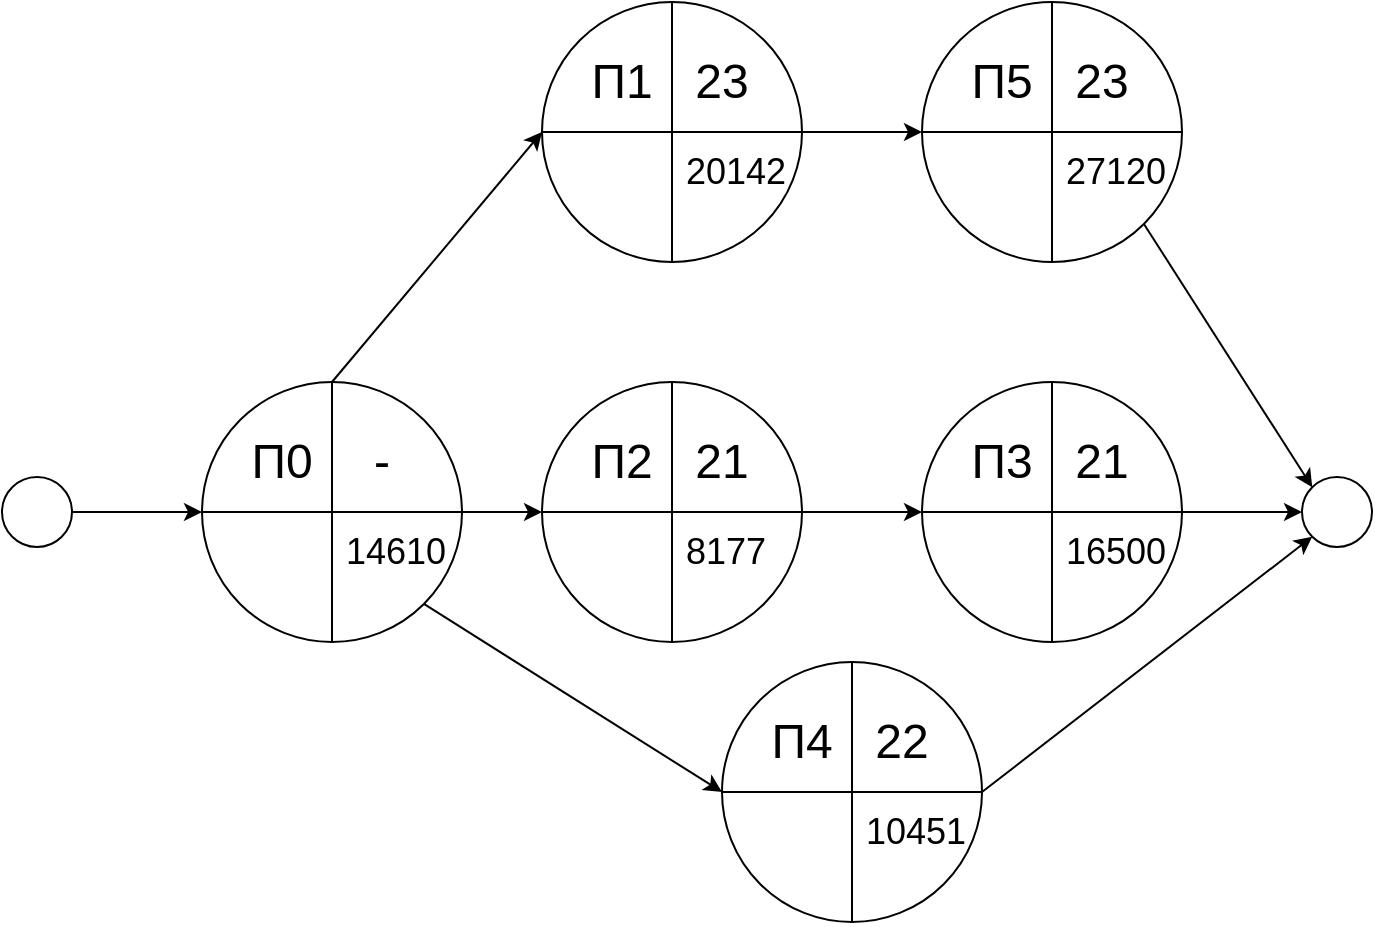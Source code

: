 <mxfile version="22.0.8" type="device">
  <diagram name="Страница — 1" id="MQ_Sf9FGrjqhgtXzqlnl">
    <mxGraphModel dx="1261" dy="739" grid="1" gridSize="10" guides="1" tooltips="1" connect="1" arrows="1" fold="1" page="1" pageScale="1" pageWidth="1169" pageHeight="827" math="0" shadow="0">
      <root>
        <mxCell id="0" />
        <mxCell id="1" parent="0" />
        <mxCell id="ekhMy3ZcBeFL5dOao0uK-27" value="" style="endArrow=classic;html=1;rounded=0;exitX=1;exitY=0.5;exitDx=0;exitDy=0;entryX=0;entryY=0.5;entryDx=0;entryDy=0;" edge="1" parent="1">
          <mxGeometry width="50" height="50" relative="1" as="geometry">
            <mxPoint x="410.0" y="455" as="sourcePoint" />
            <mxPoint x="480.0" y="455" as="targetPoint" />
          </mxGeometry>
        </mxCell>
        <mxCell id="ekhMy3ZcBeFL5dOao0uK-28" value="" style="ellipse;whiteSpace=wrap;html=1;aspect=fixed;" vertex="1" parent="1">
          <mxGeometry x="380" y="437.5" width="35" height="35" as="geometry" />
        </mxCell>
        <mxCell id="ekhMy3ZcBeFL5dOao0uK-45" value="" style="endArrow=classic;html=1;rounded=0;exitX=1;exitY=0.5;exitDx=0;exitDy=0;entryX=0;entryY=0.5;entryDx=0;entryDy=0;" edge="1" parent="1" source="ekhMy3ZcBeFL5dOao0uK-78" target="ekhMy3ZcBeFL5dOao0uK-91">
          <mxGeometry width="50" height="50" relative="1" as="geometry">
            <mxPoint x="590.962" y="409.038" as="sourcePoint" />
            <mxPoint x="709.038" y="350.962" as="targetPoint" />
          </mxGeometry>
        </mxCell>
        <mxCell id="ekhMy3ZcBeFL5dOao0uK-47" value="" style="ellipse;whiteSpace=wrap;html=1;aspect=fixed;" vertex="1" parent="1">
          <mxGeometry x="1030" y="437.5" width="35" height="35" as="geometry" />
        </mxCell>
        <mxCell id="ekhMy3ZcBeFL5dOao0uK-50" value="" style="endArrow=classic;html=1;rounded=0;exitX=1;exitY=0.5;exitDx=0;exitDy=0;entryX=0;entryY=0.5;entryDx=0;entryDy=0;" edge="1" parent="1" source="ekhMy3ZcBeFL5dOao0uK-85" target="ekhMy3ZcBeFL5dOao0uK-47">
          <mxGeometry width="50" height="50" relative="1" as="geometry">
            <mxPoint x="820.0" y="455" as="sourcePoint" />
            <mxPoint x="720" y="380" as="targetPoint" />
          </mxGeometry>
        </mxCell>
        <mxCell id="ekhMy3ZcBeFL5dOao0uK-78" value="" style="ellipse;whiteSpace=wrap;html=1;aspect=fixed;" vertex="1" parent="1">
          <mxGeometry x="480" y="390" width="130" height="130" as="geometry" />
        </mxCell>
        <mxCell id="ekhMy3ZcBeFL5dOao0uK-79" value="" style="endArrow=none;html=1;rounded=0;exitX=0;exitY=0.5;exitDx=0;exitDy=0;entryX=1;entryY=0.5;entryDx=0;entryDy=0;" edge="1" parent="1" source="ekhMy3ZcBeFL5dOao0uK-78" target="ekhMy3ZcBeFL5dOao0uK-78">
          <mxGeometry width="50" height="50" relative="1" as="geometry">
            <mxPoint x="570" y="500" as="sourcePoint" />
            <mxPoint x="620" y="450" as="targetPoint" />
          </mxGeometry>
        </mxCell>
        <mxCell id="ekhMy3ZcBeFL5dOao0uK-80" value="" style="endArrow=none;html=1;rounded=0;exitX=0.5;exitY=1;exitDx=0;exitDy=0;entryX=0.5;entryY=0;entryDx=0;entryDy=0;" edge="1" parent="1" source="ekhMy3ZcBeFL5dOao0uK-78" target="ekhMy3ZcBeFL5dOao0uK-78">
          <mxGeometry width="50" height="50" relative="1" as="geometry">
            <mxPoint x="570" y="500" as="sourcePoint" />
            <mxPoint x="545" y="455" as="targetPoint" />
          </mxGeometry>
        </mxCell>
        <mxCell id="ekhMy3ZcBeFL5dOao0uK-81" value="&lt;span style=&quot;font-size: 24px;&quot;&gt;П0&lt;/span&gt;" style="text;html=1;strokeColor=none;fillColor=none;align=center;verticalAlign=middle;whiteSpace=wrap;rounded=0;" vertex="1" parent="1">
          <mxGeometry x="500" y="410" width="40" height="40" as="geometry" />
        </mxCell>
        <mxCell id="ekhMy3ZcBeFL5dOao0uK-82" value="&lt;font style=&quot;font-size: 18px;&quot;&gt;14610&lt;/font&gt;" style="text;html=1;strokeColor=none;fillColor=none;align=left;verticalAlign=middle;whiteSpace=wrap;rounded=0;" vertex="1" parent="1">
          <mxGeometry x="550" y="460" width="60" height="30" as="geometry" />
        </mxCell>
        <mxCell id="ekhMy3ZcBeFL5dOao0uK-84" value="&lt;span style=&quot;font-size: 24px;&quot;&gt;-&lt;/span&gt;" style="text;html=1;strokeColor=none;fillColor=none;align=center;verticalAlign=middle;whiteSpace=wrap;rounded=0;" vertex="1" parent="1">
          <mxGeometry x="550" y="410" width="40" height="40" as="geometry" />
        </mxCell>
        <mxCell id="ekhMy3ZcBeFL5dOao0uK-85" value="" style="ellipse;whiteSpace=wrap;html=1;aspect=fixed;" vertex="1" parent="1">
          <mxGeometry x="840" y="390" width="130" height="130" as="geometry" />
        </mxCell>
        <mxCell id="ekhMy3ZcBeFL5dOao0uK-86" value="" style="endArrow=none;html=1;rounded=0;exitX=0;exitY=0.5;exitDx=0;exitDy=0;entryX=1;entryY=0.5;entryDx=0;entryDy=0;" edge="1" parent="1" source="ekhMy3ZcBeFL5dOao0uK-85" target="ekhMy3ZcBeFL5dOao0uK-85">
          <mxGeometry width="50" height="50" relative="1" as="geometry">
            <mxPoint x="930" y="500" as="sourcePoint" />
            <mxPoint x="980" y="450" as="targetPoint" />
          </mxGeometry>
        </mxCell>
        <mxCell id="ekhMy3ZcBeFL5dOao0uK-87" value="" style="endArrow=none;html=1;rounded=0;exitX=0.5;exitY=1;exitDx=0;exitDy=0;entryX=0.5;entryY=0;entryDx=0;entryDy=0;" edge="1" parent="1" source="ekhMy3ZcBeFL5dOao0uK-85" target="ekhMy3ZcBeFL5dOao0uK-85">
          <mxGeometry width="50" height="50" relative="1" as="geometry">
            <mxPoint x="930" y="500" as="sourcePoint" />
            <mxPoint x="905" y="455" as="targetPoint" />
          </mxGeometry>
        </mxCell>
        <mxCell id="ekhMy3ZcBeFL5dOao0uK-88" value="&lt;span style=&quot;font-size: 24px;&quot;&gt;П3&lt;/span&gt;" style="text;html=1;strokeColor=none;fillColor=none;align=center;verticalAlign=middle;whiteSpace=wrap;rounded=0;" vertex="1" parent="1">
          <mxGeometry x="860" y="410" width="40" height="40" as="geometry" />
        </mxCell>
        <mxCell id="ekhMy3ZcBeFL5dOao0uK-89" value="&lt;font style=&quot;font-size: 18px;&quot;&gt;16500&lt;/font&gt;" style="text;html=1;strokeColor=none;fillColor=none;align=left;verticalAlign=middle;whiteSpace=wrap;rounded=0;" vertex="1" parent="1">
          <mxGeometry x="910" y="460" width="60" height="30" as="geometry" />
        </mxCell>
        <mxCell id="ekhMy3ZcBeFL5dOao0uK-90" value="&lt;span style=&quot;font-size: 24px;&quot;&gt;21&lt;br&gt;&lt;/span&gt;" style="text;html=1;strokeColor=none;fillColor=none;align=center;verticalAlign=middle;whiteSpace=wrap;rounded=0;" vertex="1" parent="1">
          <mxGeometry x="910" y="410" width="40" height="40" as="geometry" />
        </mxCell>
        <mxCell id="ekhMy3ZcBeFL5dOao0uK-91" value="" style="ellipse;whiteSpace=wrap;html=1;aspect=fixed;" vertex="1" parent="1">
          <mxGeometry x="650" y="390" width="130" height="130" as="geometry" />
        </mxCell>
        <mxCell id="ekhMy3ZcBeFL5dOao0uK-92" value="" style="endArrow=none;html=1;rounded=0;exitX=0;exitY=0.5;exitDx=0;exitDy=0;entryX=1;entryY=0.5;entryDx=0;entryDy=0;" edge="1" parent="1" source="ekhMy3ZcBeFL5dOao0uK-91" target="ekhMy3ZcBeFL5dOao0uK-91">
          <mxGeometry width="50" height="50" relative="1" as="geometry">
            <mxPoint x="740" y="500" as="sourcePoint" />
            <mxPoint x="790" y="450" as="targetPoint" />
          </mxGeometry>
        </mxCell>
        <mxCell id="ekhMy3ZcBeFL5dOao0uK-93" value="" style="endArrow=none;html=1;rounded=0;exitX=0.5;exitY=1;exitDx=0;exitDy=0;entryX=0.5;entryY=0;entryDx=0;entryDy=0;" edge="1" parent="1" source="ekhMy3ZcBeFL5dOao0uK-91" target="ekhMy3ZcBeFL5dOao0uK-91">
          <mxGeometry width="50" height="50" relative="1" as="geometry">
            <mxPoint x="740" y="500" as="sourcePoint" />
            <mxPoint x="715" y="455" as="targetPoint" />
          </mxGeometry>
        </mxCell>
        <mxCell id="ekhMy3ZcBeFL5dOao0uK-94" value="&lt;span style=&quot;font-size: 24px;&quot;&gt;П2&lt;/span&gt;" style="text;html=1;strokeColor=none;fillColor=none;align=center;verticalAlign=middle;whiteSpace=wrap;rounded=0;" vertex="1" parent="1">
          <mxGeometry x="670" y="410" width="40" height="40" as="geometry" />
        </mxCell>
        <mxCell id="ekhMy3ZcBeFL5dOao0uK-95" value="&lt;font style=&quot;font-size: 18px;&quot;&gt;8177&lt;/font&gt;" style="text;html=1;strokeColor=none;fillColor=none;align=left;verticalAlign=middle;whiteSpace=wrap;rounded=0;" vertex="1" parent="1">
          <mxGeometry x="720" y="460" width="60" height="30" as="geometry" />
        </mxCell>
        <mxCell id="ekhMy3ZcBeFL5dOao0uK-96" value="&lt;span style=&quot;font-size: 24px;&quot;&gt;21&lt;/span&gt;" style="text;html=1;strokeColor=none;fillColor=none;align=center;verticalAlign=middle;whiteSpace=wrap;rounded=0;" vertex="1" parent="1">
          <mxGeometry x="720" y="410" width="40" height="40" as="geometry" />
        </mxCell>
        <mxCell id="ekhMy3ZcBeFL5dOao0uK-97" value="" style="ellipse;whiteSpace=wrap;html=1;aspect=fixed;" vertex="1" parent="1">
          <mxGeometry x="650" y="200" width="130" height="130" as="geometry" />
        </mxCell>
        <mxCell id="ekhMy3ZcBeFL5dOao0uK-98" value="" style="endArrow=none;html=1;rounded=0;exitX=0;exitY=0.5;exitDx=0;exitDy=0;entryX=1;entryY=0.5;entryDx=0;entryDy=0;" edge="1" parent="1" source="ekhMy3ZcBeFL5dOao0uK-97" target="ekhMy3ZcBeFL5dOao0uK-97">
          <mxGeometry width="50" height="50" relative="1" as="geometry">
            <mxPoint x="740" y="310" as="sourcePoint" />
            <mxPoint x="790" y="260" as="targetPoint" />
          </mxGeometry>
        </mxCell>
        <mxCell id="ekhMy3ZcBeFL5dOao0uK-99" value="" style="endArrow=none;html=1;rounded=0;exitX=0.5;exitY=1;exitDx=0;exitDy=0;entryX=0.5;entryY=0;entryDx=0;entryDy=0;" edge="1" parent="1" source="ekhMy3ZcBeFL5dOao0uK-97" target="ekhMy3ZcBeFL5dOao0uK-97">
          <mxGeometry width="50" height="50" relative="1" as="geometry">
            <mxPoint x="740" y="310" as="sourcePoint" />
            <mxPoint x="715" y="265" as="targetPoint" />
          </mxGeometry>
        </mxCell>
        <mxCell id="ekhMy3ZcBeFL5dOao0uK-100" value="&lt;span style=&quot;font-size: 24px;&quot;&gt;П1&lt;/span&gt;" style="text;html=1;strokeColor=none;fillColor=none;align=center;verticalAlign=middle;whiteSpace=wrap;rounded=0;" vertex="1" parent="1">
          <mxGeometry x="670" y="220" width="40" height="40" as="geometry" />
        </mxCell>
        <mxCell id="ekhMy3ZcBeFL5dOao0uK-101" value="&lt;font style=&quot;font-size: 18px;&quot;&gt;20142&lt;/font&gt;" style="text;html=1;strokeColor=none;fillColor=none;align=left;verticalAlign=middle;whiteSpace=wrap;rounded=0;" vertex="1" parent="1">
          <mxGeometry x="720" y="270" width="60" height="30" as="geometry" />
        </mxCell>
        <mxCell id="ekhMy3ZcBeFL5dOao0uK-102" value="&lt;span style=&quot;font-size: 24px;&quot;&gt;23&lt;br&gt;&lt;/span&gt;" style="text;html=1;strokeColor=none;fillColor=none;align=center;verticalAlign=middle;whiteSpace=wrap;rounded=0;" vertex="1" parent="1">
          <mxGeometry x="720" y="220" width="40" height="40" as="geometry" />
        </mxCell>
        <mxCell id="ekhMy3ZcBeFL5dOao0uK-103" value="" style="ellipse;whiteSpace=wrap;html=1;aspect=fixed;" vertex="1" parent="1">
          <mxGeometry x="740" y="530" width="130" height="130" as="geometry" />
        </mxCell>
        <mxCell id="ekhMy3ZcBeFL5dOao0uK-104" value="" style="endArrow=none;html=1;rounded=0;exitX=0;exitY=0.5;exitDx=0;exitDy=0;entryX=1;entryY=0.5;entryDx=0;entryDy=0;" edge="1" parent="1" source="ekhMy3ZcBeFL5dOao0uK-103" target="ekhMy3ZcBeFL5dOao0uK-103">
          <mxGeometry width="50" height="50" relative="1" as="geometry">
            <mxPoint x="830" y="640" as="sourcePoint" />
            <mxPoint x="880" y="590" as="targetPoint" />
          </mxGeometry>
        </mxCell>
        <mxCell id="ekhMy3ZcBeFL5dOao0uK-105" value="" style="endArrow=none;html=1;rounded=0;exitX=0.5;exitY=1;exitDx=0;exitDy=0;entryX=0.5;entryY=0;entryDx=0;entryDy=0;" edge="1" parent="1" source="ekhMy3ZcBeFL5dOao0uK-103" target="ekhMy3ZcBeFL5dOao0uK-103">
          <mxGeometry width="50" height="50" relative="1" as="geometry">
            <mxPoint x="830" y="640" as="sourcePoint" />
            <mxPoint x="805" y="595" as="targetPoint" />
          </mxGeometry>
        </mxCell>
        <mxCell id="ekhMy3ZcBeFL5dOao0uK-106" value="&lt;span style=&quot;font-size: 24px;&quot;&gt;П4&lt;/span&gt;" style="text;html=1;strokeColor=none;fillColor=none;align=center;verticalAlign=middle;whiteSpace=wrap;rounded=0;" vertex="1" parent="1">
          <mxGeometry x="760" y="550" width="40" height="40" as="geometry" />
        </mxCell>
        <mxCell id="ekhMy3ZcBeFL5dOao0uK-107" value="&lt;font style=&quot;font-size: 18px;&quot;&gt;10451&lt;/font&gt;" style="text;html=1;strokeColor=none;fillColor=none;align=left;verticalAlign=middle;whiteSpace=wrap;rounded=0;" vertex="1" parent="1">
          <mxGeometry x="810" y="600" width="60" height="30" as="geometry" />
        </mxCell>
        <mxCell id="ekhMy3ZcBeFL5dOao0uK-108" value="&lt;span style=&quot;font-size: 24px;&quot;&gt;22&lt;/span&gt;" style="text;html=1;strokeColor=none;fillColor=none;align=center;verticalAlign=middle;whiteSpace=wrap;rounded=0;" vertex="1" parent="1">
          <mxGeometry x="810" y="550" width="40" height="40" as="geometry" />
        </mxCell>
        <mxCell id="ekhMy3ZcBeFL5dOao0uK-109" value="" style="ellipse;whiteSpace=wrap;html=1;aspect=fixed;" vertex="1" parent="1">
          <mxGeometry x="840" y="200" width="130" height="130" as="geometry" />
        </mxCell>
        <mxCell id="ekhMy3ZcBeFL5dOao0uK-110" value="" style="endArrow=none;html=1;rounded=0;exitX=0;exitY=0.5;exitDx=0;exitDy=0;entryX=1;entryY=0.5;entryDx=0;entryDy=0;" edge="1" parent="1" source="ekhMy3ZcBeFL5dOao0uK-109" target="ekhMy3ZcBeFL5dOao0uK-109">
          <mxGeometry width="50" height="50" relative="1" as="geometry">
            <mxPoint x="930" y="310" as="sourcePoint" />
            <mxPoint x="980" y="260" as="targetPoint" />
          </mxGeometry>
        </mxCell>
        <mxCell id="ekhMy3ZcBeFL5dOao0uK-111" value="" style="endArrow=none;html=1;rounded=0;exitX=0.5;exitY=1;exitDx=0;exitDy=0;entryX=0.5;entryY=0;entryDx=0;entryDy=0;" edge="1" parent="1" source="ekhMy3ZcBeFL5dOao0uK-109" target="ekhMy3ZcBeFL5dOao0uK-109">
          <mxGeometry width="50" height="50" relative="1" as="geometry">
            <mxPoint x="930" y="310" as="sourcePoint" />
            <mxPoint x="905" y="265" as="targetPoint" />
          </mxGeometry>
        </mxCell>
        <mxCell id="ekhMy3ZcBeFL5dOao0uK-112" value="&lt;span style=&quot;font-size: 24px;&quot;&gt;П5&lt;/span&gt;" style="text;html=1;strokeColor=none;fillColor=none;align=center;verticalAlign=middle;whiteSpace=wrap;rounded=0;" vertex="1" parent="1">
          <mxGeometry x="860" y="220" width="40" height="40" as="geometry" />
        </mxCell>
        <mxCell id="ekhMy3ZcBeFL5dOao0uK-113" value="&lt;font style=&quot;font-size: 18px;&quot;&gt;27120&lt;/font&gt;" style="text;html=1;strokeColor=none;fillColor=none;align=left;verticalAlign=middle;whiteSpace=wrap;rounded=0;" vertex="1" parent="1">
          <mxGeometry x="910" y="270" width="60" height="30" as="geometry" />
        </mxCell>
        <mxCell id="ekhMy3ZcBeFL5dOao0uK-114" value="&lt;span style=&quot;font-size: 24px;&quot;&gt;23&lt;/span&gt;" style="text;html=1;strokeColor=none;fillColor=none;align=center;verticalAlign=middle;whiteSpace=wrap;rounded=0;" vertex="1" parent="1">
          <mxGeometry x="910" y="220" width="40" height="40" as="geometry" />
        </mxCell>
        <mxCell id="ekhMy3ZcBeFL5dOao0uK-115" value="" style="endArrow=classic;html=1;rounded=0;exitX=1;exitY=0.5;exitDx=0;exitDy=0;entryX=0;entryY=0.5;entryDx=0;entryDy=0;" edge="1" parent="1" source="ekhMy3ZcBeFL5dOao0uK-91" target="ekhMy3ZcBeFL5dOao0uK-85">
          <mxGeometry width="50" height="50" relative="1" as="geometry">
            <mxPoint x="800" y="500" as="sourcePoint" />
            <mxPoint x="850" y="450" as="targetPoint" />
          </mxGeometry>
        </mxCell>
        <mxCell id="ekhMy3ZcBeFL5dOao0uK-116" value="" style="endArrow=classic;html=1;rounded=0;exitX=1;exitY=1;exitDx=0;exitDy=0;entryX=0;entryY=0.5;entryDx=0;entryDy=0;" edge="1" parent="1" source="ekhMy3ZcBeFL5dOao0uK-78" target="ekhMy3ZcBeFL5dOao0uK-103">
          <mxGeometry width="50" height="50" relative="1" as="geometry">
            <mxPoint x="800" y="500" as="sourcePoint" />
            <mxPoint x="850" y="450" as="targetPoint" />
          </mxGeometry>
        </mxCell>
        <mxCell id="ekhMy3ZcBeFL5dOao0uK-117" value="" style="endArrow=classic;html=1;rounded=0;entryX=0;entryY=1;entryDx=0;entryDy=0;exitX=1;exitY=0.5;exitDx=0;exitDy=0;" edge="1" parent="1" source="ekhMy3ZcBeFL5dOao0uK-103" target="ekhMy3ZcBeFL5dOao0uK-47">
          <mxGeometry width="50" height="50" relative="1" as="geometry">
            <mxPoint x="870" y="590" as="sourcePoint" />
            <mxPoint x="850" y="450" as="targetPoint" />
          </mxGeometry>
        </mxCell>
        <mxCell id="ekhMy3ZcBeFL5dOao0uK-118" value="" style="endArrow=classic;html=1;rounded=0;exitX=0.5;exitY=0;exitDx=0;exitDy=0;entryX=0;entryY=0.5;entryDx=0;entryDy=0;" edge="1" parent="1" source="ekhMy3ZcBeFL5dOao0uK-78" target="ekhMy3ZcBeFL5dOao0uK-97">
          <mxGeometry width="50" height="50" relative="1" as="geometry">
            <mxPoint x="820" y="370" as="sourcePoint" />
            <mxPoint x="870" y="320" as="targetPoint" />
          </mxGeometry>
        </mxCell>
        <mxCell id="ekhMy3ZcBeFL5dOao0uK-119" value="" style="endArrow=classic;html=1;rounded=0;exitX=1;exitY=0.5;exitDx=0;exitDy=0;entryX=0;entryY=0.5;entryDx=0;entryDy=0;" edge="1" parent="1" source="ekhMy3ZcBeFL5dOao0uK-97" target="ekhMy3ZcBeFL5dOao0uK-109">
          <mxGeometry width="50" height="50" relative="1" as="geometry">
            <mxPoint x="820" y="370" as="sourcePoint" />
            <mxPoint x="870" y="320" as="targetPoint" />
          </mxGeometry>
        </mxCell>
        <mxCell id="ekhMy3ZcBeFL5dOao0uK-120" value="" style="endArrow=classic;html=1;rounded=0;exitX=1;exitY=1;exitDx=0;exitDy=0;entryX=0;entryY=0;entryDx=0;entryDy=0;" edge="1" parent="1" source="ekhMy3ZcBeFL5dOao0uK-109" target="ekhMy3ZcBeFL5dOao0uK-47">
          <mxGeometry width="50" height="50" relative="1" as="geometry">
            <mxPoint x="820" y="370" as="sourcePoint" />
            <mxPoint x="870" y="320" as="targetPoint" />
          </mxGeometry>
        </mxCell>
      </root>
    </mxGraphModel>
  </diagram>
</mxfile>
